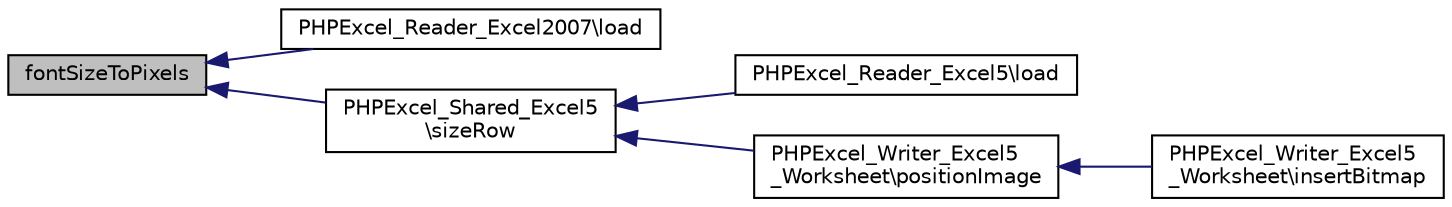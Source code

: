 digraph "fontSizeToPixels"
{
  edge [fontname="Helvetica",fontsize="10",labelfontname="Helvetica",labelfontsize="10"];
  node [fontname="Helvetica",fontsize="10",shape=record];
  rankdir="LR";
  Node11 [label="fontSizeToPixels",height=0.2,width=0.4,color="black", fillcolor="grey75", style="filled", fontcolor="black"];
  Node11 -> Node12 [dir="back",color="midnightblue",fontsize="10",style="solid",fontname="Helvetica"];
  Node12 [label="PHPExcel_Reader_Excel2007\\load",height=0.2,width=0.4,color="black", fillcolor="white", style="filled",URL="$class_p_h_p_excel___reader___excel2007.html#a138b94503ca4c44b510190c29d4f16fe"];
  Node11 -> Node13 [dir="back",color="midnightblue",fontsize="10",style="solid",fontname="Helvetica"];
  Node13 [label="PHPExcel_Shared_Excel5\l\\sizeRow",height=0.2,width=0.4,color="black", fillcolor="white", style="filled",URL="$class_p_h_p_excel___shared___excel5.html#a920a5f25b4b102e58e59bd041c53f2cd"];
  Node13 -> Node14 [dir="back",color="midnightblue",fontsize="10",style="solid",fontname="Helvetica"];
  Node14 [label="PHPExcel_Reader_Excel5\\load",height=0.2,width=0.4,color="black", fillcolor="white", style="filled",URL="$class_p_h_p_excel___reader___excel5.html#a138b94503ca4c44b510190c29d4f16fe"];
  Node13 -> Node15 [dir="back",color="midnightblue",fontsize="10",style="solid",fontname="Helvetica"];
  Node15 [label="PHPExcel_Writer_Excel5\l_Worksheet\\positionImage",height=0.2,width=0.4,color="black", fillcolor="white", style="filled",URL="$class_p_h_p_excel___writer___excel5___worksheet.html#aafac3fd0b5a1f03de888741119506ab9"];
  Node15 -> Node16 [dir="back",color="midnightblue",fontsize="10",style="solid",fontname="Helvetica"];
  Node16 [label="PHPExcel_Writer_Excel5\l_Worksheet\\insertBitmap",height=0.2,width=0.4,color="black", fillcolor="white", style="filled",URL="$class_p_h_p_excel___writer___excel5___worksheet.html#a4c47849fa53830375c3c3282138682b9"];
}
